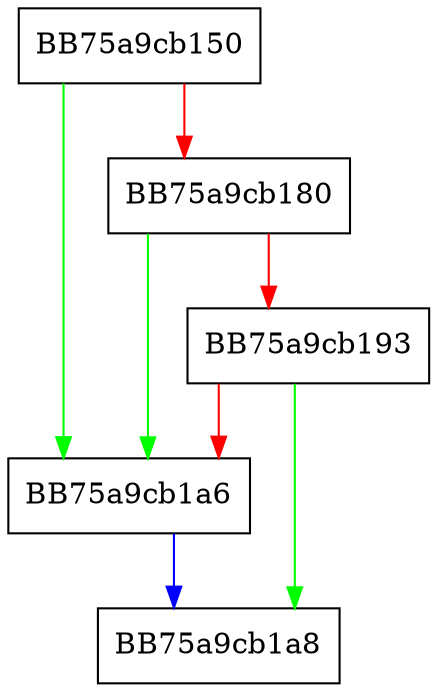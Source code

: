 digraph _Do_call {
  node [shape="box"];
  graph [splines=ortho];
  BB75a9cb150 -> BB75a9cb1a6 [color="green"];
  BB75a9cb150 -> BB75a9cb180 [color="red"];
  BB75a9cb180 -> BB75a9cb1a6 [color="green"];
  BB75a9cb180 -> BB75a9cb193 [color="red"];
  BB75a9cb193 -> BB75a9cb1a8 [color="green"];
  BB75a9cb193 -> BB75a9cb1a6 [color="red"];
  BB75a9cb1a6 -> BB75a9cb1a8 [color="blue"];
}